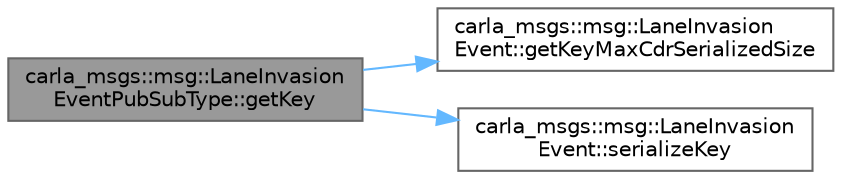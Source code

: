 digraph "carla_msgs::msg::LaneInvasionEventPubSubType::getKey"
{
 // INTERACTIVE_SVG=YES
 // LATEX_PDF_SIZE
  bgcolor="transparent";
  edge [fontname=Helvetica,fontsize=10,labelfontname=Helvetica,labelfontsize=10];
  node [fontname=Helvetica,fontsize=10,shape=box,height=0.2,width=0.4];
  rankdir="LR";
  Node1 [id="Node000001",label="carla_msgs::msg::LaneInvasion\lEventPubSubType::getKey",height=0.2,width=0.4,color="gray40", fillcolor="grey60", style="filled", fontcolor="black",tooltip=" "];
  Node1 -> Node2 [id="edge1_Node000001_Node000002",color="steelblue1",style="solid",tooltip=" "];
  Node2 [id="Node000002",label="carla_msgs::msg::LaneInvasion\lEvent::getKeyMaxCdrSerializedSize",height=0.2,width=0.4,color="grey40", fillcolor="white", style="filled",URL="$d0/de1/classcarla__msgs_1_1msg_1_1LaneInvasionEvent.html#aadfb2f8abe5192dc3a397ce6b66f551d",tooltip="This function returns the maximum serialized size of the Key of an object depending on the buffer ali..."];
  Node1 -> Node3 [id="edge2_Node000001_Node000003",color="steelblue1",style="solid",tooltip=" "];
  Node3 [id="Node000003",label="carla_msgs::msg::LaneInvasion\lEvent::serializeKey",height=0.2,width=0.4,color="grey40", fillcolor="white", style="filled",URL="$d0/de1/classcarla__msgs_1_1msg_1_1LaneInvasionEvent.html#acf5076a6948c2d73f436843051fb6120",tooltip="This function serializes the key members of an object using CDR serialization."];
}
